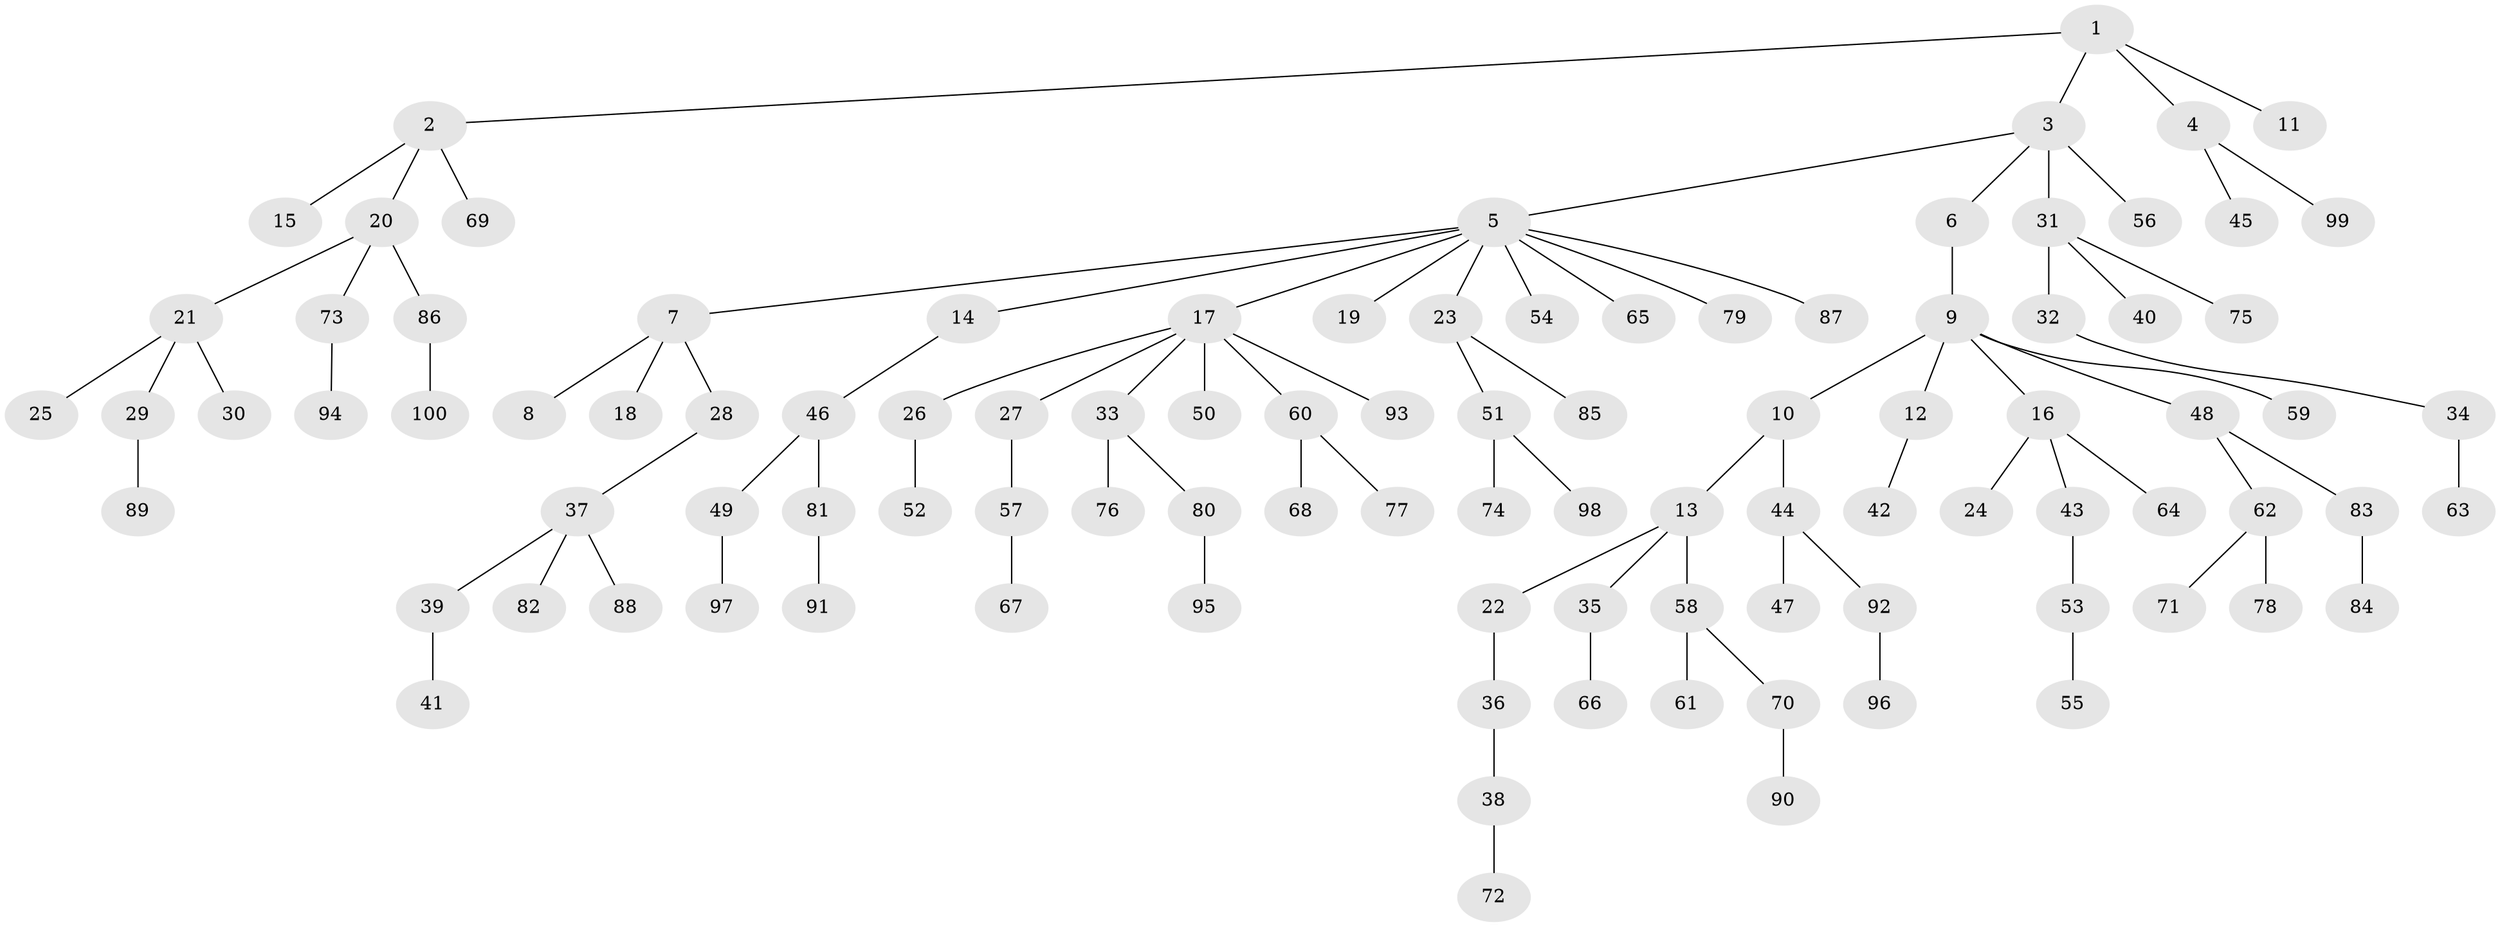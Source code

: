 // Generated by graph-tools (version 1.1) at 2025/36/03/09/25 02:36:54]
// undirected, 100 vertices, 99 edges
graph export_dot {
graph [start="1"]
  node [color=gray90,style=filled];
  1;
  2;
  3;
  4;
  5;
  6;
  7;
  8;
  9;
  10;
  11;
  12;
  13;
  14;
  15;
  16;
  17;
  18;
  19;
  20;
  21;
  22;
  23;
  24;
  25;
  26;
  27;
  28;
  29;
  30;
  31;
  32;
  33;
  34;
  35;
  36;
  37;
  38;
  39;
  40;
  41;
  42;
  43;
  44;
  45;
  46;
  47;
  48;
  49;
  50;
  51;
  52;
  53;
  54;
  55;
  56;
  57;
  58;
  59;
  60;
  61;
  62;
  63;
  64;
  65;
  66;
  67;
  68;
  69;
  70;
  71;
  72;
  73;
  74;
  75;
  76;
  77;
  78;
  79;
  80;
  81;
  82;
  83;
  84;
  85;
  86;
  87;
  88;
  89;
  90;
  91;
  92;
  93;
  94;
  95;
  96;
  97;
  98;
  99;
  100;
  1 -- 2;
  1 -- 3;
  1 -- 4;
  1 -- 11;
  2 -- 15;
  2 -- 20;
  2 -- 69;
  3 -- 5;
  3 -- 6;
  3 -- 31;
  3 -- 56;
  4 -- 45;
  4 -- 99;
  5 -- 7;
  5 -- 14;
  5 -- 17;
  5 -- 19;
  5 -- 23;
  5 -- 54;
  5 -- 65;
  5 -- 79;
  5 -- 87;
  6 -- 9;
  7 -- 8;
  7 -- 18;
  7 -- 28;
  9 -- 10;
  9 -- 12;
  9 -- 16;
  9 -- 48;
  9 -- 59;
  10 -- 13;
  10 -- 44;
  12 -- 42;
  13 -- 22;
  13 -- 35;
  13 -- 58;
  14 -- 46;
  16 -- 24;
  16 -- 43;
  16 -- 64;
  17 -- 26;
  17 -- 27;
  17 -- 33;
  17 -- 50;
  17 -- 60;
  17 -- 93;
  20 -- 21;
  20 -- 73;
  20 -- 86;
  21 -- 25;
  21 -- 29;
  21 -- 30;
  22 -- 36;
  23 -- 51;
  23 -- 85;
  26 -- 52;
  27 -- 57;
  28 -- 37;
  29 -- 89;
  31 -- 32;
  31 -- 40;
  31 -- 75;
  32 -- 34;
  33 -- 76;
  33 -- 80;
  34 -- 63;
  35 -- 66;
  36 -- 38;
  37 -- 39;
  37 -- 82;
  37 -- 88;
  38 -- 72;
  39 -- 41;
  43 -- 53;
  44 -- 47;
  44 -- 92;
  46 -- 49;
  46 -- 81;
  48 -- 62;
  48 -- 83;
  49 -- 97;
  51 -- 74;
  51 -- 98;
  53 -- 55;
  57 -- 67;
  58 -- 61;
  58 -- 70;
  60 -- 68;
  60 -- 77;
  62 -- 71;
  62 -- 78;
  70 -- 90;
  73 -- 94;
  80 -- 95;
  81 -- 91;
  83 -- 84;
  86 -- 100;
  92 -- 96;
}
